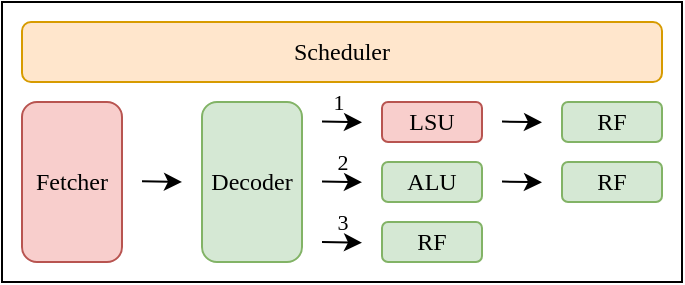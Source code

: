 <mxfile>
    <diagram id="3Lf130M3n7fnaD94Yx7w" name="Page-1">
        <mxGraphModel dx="418" dy="287" grid="1" gridSize="10" guides="1" tooltips="1" connect="1" arrows="1" fold="1" page="1" pageScale="1" pageWidth="850" pageHeight="1100" background="#ffffff" math="0" shadow="0">
            <root>
                <mxCell id="0"/>
                <mxCell id="1" parent="0"/>
                <mxCell id="3" value="Scheduler" style="rounded=1;whiteSpace=wrap;html=1;fillColor=#ffe6cc;strokeColor=#d79b00;fontColor=#000000;fontFamily=Tahoma;labelBackgroundColor=none;" vertex="1" parent="1">
                    <mxGeometry x="120" y="240" width="320" height="30" as="geometry"/>
                </mxCell>
                <mxCell id="4" value="Fetcher" style="rounded=1;whiteSpace=wrap;html=1;fontFamily=Tahoma;fillColor=#f8cecc;strokeColor=#b85450;fontColor=#000000;labelBackgroundColor=none;" vertex="1" parent="1">
                    <mxGeometry x="120" y="280" width="50" height="80" as="geometry"/>
                </mxCell>
                <mxCell id="5" value="" style="endArrow=classic;html=1;fontFamily=Tahoma;fontColor=#000000;labelBackgroundColor=none;strokeColor=#000000;" edge="1" parent="1">
                    <mxGeometry width="50" height="50" relative="1" as="geometry">
                        <mxPoint x="180" y="319.67" as="sourcePoint"/>
                        <mxPoint x="200" y="320" as="targetPoint"/>
                    </mxGeometry>
                </mxCell>
                <mxCell id="7" value="Decoder" style="rounded=1;whiteSpace=wrap;html=1;fontFamily=Tahoma;fillColor=#d5e8d4;strokeColor=#82b366;fontColor=#000000;labelBackgroundColor=none;" vertex="1" parent="1">
                    <mxGeometry x="210" y="280" width="50" height="80" as="geometry"/>
                </mxCell>
                <mxCell id="9" value="" style="endArrow=classic;html=1;fontFamily=Tahoma;fontColor=#000000;labelBackgroundColor=none;strokeColor=#000000;" edge="1" parent="1">
                    <mxGeometry width="50" height="50" relative="1" as="geometry">
                        <mxPoint x="270" y="289.81" as="sourcePoint"/>
                        <mxPoint x="290" y="290.14" as="targetPoint"/>
                    </mxGeometry>
                </mxCell>
                <mxCell id="21" value="1" style="edgeLabel;html=1;align=center;verticalAlign=middle;resizable=0;points=[];fontFamily=Tahoma;fontColor=#000000;labelBackgroundColor=none;" vertex="1" connectable="0" parent="9">
                    <mxGeometry x="-0.194" y="1" relative="1" as="geometry">
                        <mxPoint y="-9" as="offset"/>
                    </mxGeometry>
                </mxCell>
                <mxCell id="10" value="LSU" style="rounded=1;whiteSpace=wrap;html=1;fontFamily=Tahoma;fillColor=#f8cecc;strokeColor=#b85450;fontColor=#000000;labelBackgroundColor=none;" vertex="1" parent="1">
                    <mxGeometry x="300" y="280" width="50" height="20" as="geometry"/>
                </mxCell>
                <mxCell id="11" value="ALU" style="rounded=1;whiteSpace=wrap;html=1;fontFamily=Tahoma;fillColor=#d5e8d4;strokeColor=#82b366;fontColor=#000000;labelBackgroundColor=none;" vertex="1" parent="1">
                    <mxGeometry x="300" y="310" width="50" height="20" as="geometry"/>
                </mxCell>
                <mxCell id="12" value="" style="endArrow=classic;html=1;fontFamily=Tahoma;fontColor=#000000;labelBackgroundColor=none;strokeColor=#000000;" edge="1" parent="1">
                    <mxGeometry width="50" height="50" relative="1" as="geometry">
                        <mxPoint x="270" y="319.79" as="sourcePoint"/>
                        <mxPoint x="290" y="320.12" as="targetPoint"/>
                    </mxGeometry>
                </mxCell>
                <mxCell id="22" value="2" style="edgeLabel;html=1;align=center;verticalAlign=middle;resizable=0;points=[];fontFamily=Tahoma;fontColor=#000000;labelBackgroundColor=none;" vertex="1" connectable="0" parent="12">
                    <mxGeometry x="-0.114" y="-1" relative="1" as="geometry">
                        <mxPoint x="1" y="-11" as="offset"/>
                    </mxGeometry>
                </mxCell>
                <mxCell id="13" value="" style="endArrow=classic;html=1;fontFamily=Tahoma;fontColor=#000000;labelBackgroundColor=none;strokeColor=#000000;" edge="1" parent="1">
                    <mxGeometry width="50" height="50" relative="1" as="geometry">
                        <mxPoint x="270" y="350.0" as="sourcePoint"/>
                        <mxPoint x="290" y="350.33" as="targetPoint"/>
                    </mxGeometry>
                </mxCell>
                <mxCell id="23" value="3" style="edgeLabel;html=1;align=center;verticalAlign=middle;resizable=0;points=[];fontFamily=Tahoma;fontColor=#000000;labelBackgroundColor=none;" vertex="1" connectable="0" parent="13">
                    <mxGeometry x="-0.195" y="2" relative="1" as="geometry">
                        <mxPoint x="2" y="-8" as="offset"/>
                    </mxGeometry>
                </mxCell>
                <mxCell id="14" value="RF" style="rounded=1;whiteSpace=wrap;html=1;fontFamily=Tahoma;fillColor=#d5e8d4;strokeColor=#82b366;fontColor=#000000;labelBackgroundColor=none;" vertex="1" parent="1">
                    <mxGeometry x="300" y="340" width="50" height="20" as="geometry"/>
                </mxCell>
                <mxCell id="15" value="RF" style="rounded=1;whiteSpace=wrap;html=1;fontFamily=Tahoma;fillColor=#d5e8d4;strokeColor=#82b366;fontColor=#000000;labelBackgroundColor=none;" vertex="1" parent="1">
                    <mxGeometry x="390" y="280" width="50" height="20" as="geometry"/>
                </mxCell>
                <mxCell id="16" value="RF" style="rounded=1;whiteSpace=wrap;html=1;fontFamily=Tahoma;fillColor=#d5e8d4;strokeColor=#82b366;fontColor=#000000;labelBackgroundColor=none;" vertex="1" parent="1">
                    <mxGeometry x="390" y="310" width="50" height="20" as="geometry"/>
                </mxCell>
                <mxCell id="19" value="" style="endArrow=classic;html=1;fontFamily=Tahoma;fontColor=#000000;labelBackgroundColor=none;strokeColor=#000000;" edge="1" parent="1">
                    <mxGeometry width="50" height="50" relative="1" as="geometry">
                        <mxPoint x="360" y="319.81" as="sourcePoint"/>
                        <mxPoint x="380" y="320.14" as="targetPoint"/>
                    </mxGeometry>
                </mxCell>
                <mxCell id="20" value="" style="endArrow=classic;html=1;fontFamily=Tahoma;fontColor=#000000;labelBackgroundColor=none;strokeColor=#000000;" edge="1" parent="1">
                    <mxGeometry width="50" height="50" relative="1" as="geometry">
                        <mxPoint x="360" y="289.81" as="sourcePoint"/>
                        <mxPoint x="380" y="290.14" as="targetPoint"/>
                    </mxGeometry>
                </mxCell>
                <mxCell id="24" value="" style="rounded=0;whiteSpace=wrap;html=1;labelBackgroundColor=none;fontFamily=Tahoma;fontColor=#000000;fillColor=none;strokeColor=#000000;" vertex="1" parent="1">
                    <mxGeometry x="110" y="230" width="340" height="140" as="geometry"/>
                </mxCell>
            </root>
        </mxGraphModel>
    </diagram>
</mxfile>